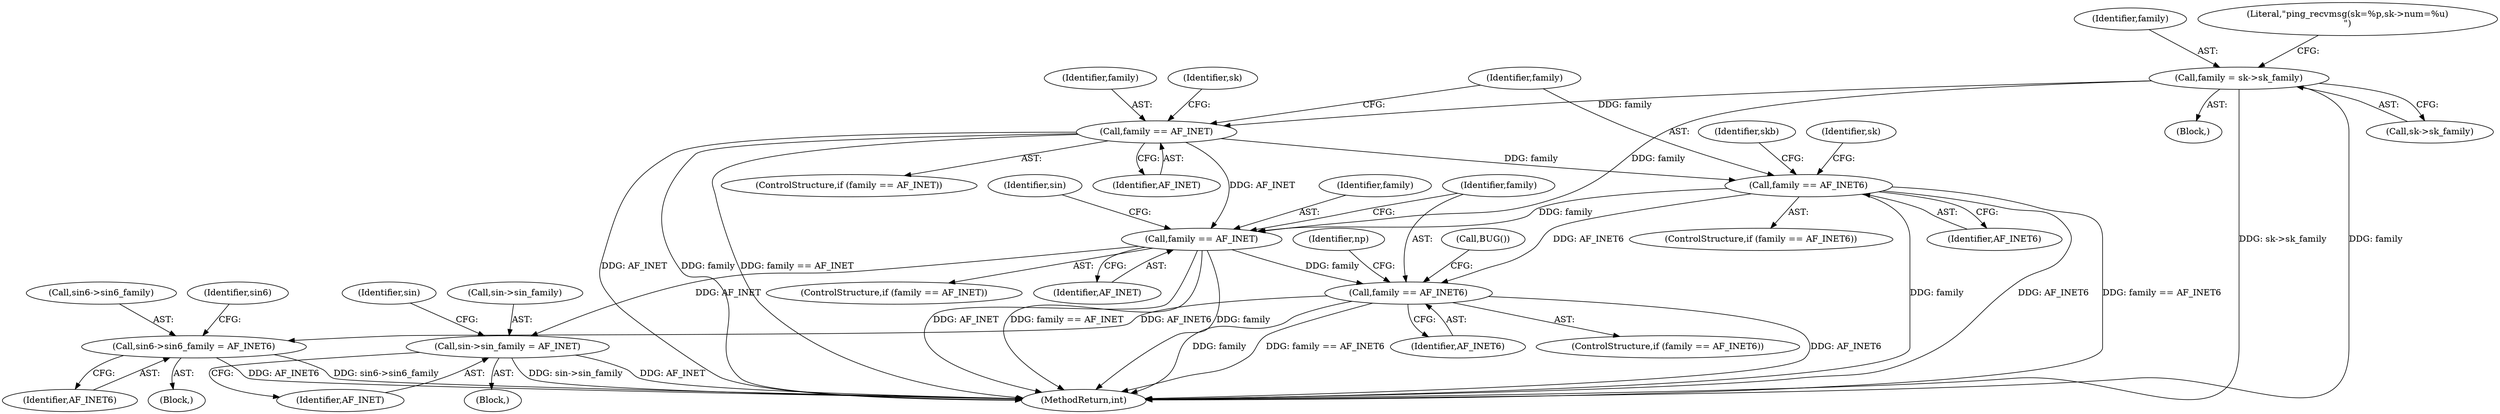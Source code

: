 digraph "0_linux_cf970c002d270c36202bd5b9c2804d3097a52da0@pointer" {
"1000118" [label="(Call,family = sk->sk_family)"];
"1000147" [label="(Call,family == AF_INET)"];
"1000158" [label="(Call,family == AF_INET6)"];
"1000214" [label="(Call,family == AF_INET)"];
"1000229" [label="(Call,sin->sin_family = AF_INET)"];
"1000273" [label="(Call,family == AF_INET6)"];
"1000298" [label="(Call,sin6->sin6_family = AF_INET6)"];
"1000236" [label="(Identifier,sin)"];
"1000230" [label="(Call,sin->sin_family)"];
"1000118" [label="(Call,family = sk->sk_family)"];
"1000275" [label="(Identifier,AF_INET6)"];
"1000305" [label="(Identifier,sin6)"];
"1000119" [label="(Identifier,family)"];
"1000298" [label="(Call,sin6->sin6_family = AF_INET6)"];
"1000160" [label="(Identifier,AF_INET6)"];
"1000362" [label="(Call,BUG())"];
"1000159" [label="(Identifier,family)"];
"1000216" [label="(Identifier,AF_INET)"];
"1000233" [label="(Identifier,AF_INET)"];
"1000120" [label="(Call,sk->sk_family)"];
"1000153" [label="(Identifier,sk)"];
"1000213" [label="(ControlStructure,if (family == AF_INET))"];
"1000228" [label="(Block,)"];
"1000274" [label="(Identifier,family)"];
"1000111" [label="(Block,)"];
"1000215" [label="(Identifier,family)"];
"1000273" [label="(Call,family == AF_INET6)"];
"1000157" [label="(ControlStructure,if (family == AF_INET6))"];
"1000229" [label="(Call,sin->sin_family = AF_INET)"];
"1000220" [label="(Identifier,sin)"];
"1000147" [label="(Call,family == AF_INET)"];
"1000302" [label="(Identifier,AF_INET6)"];
"1000299" [label="(Call,sin6->sin6_family)"];
"1000376" [label="(MethodReturn,int)"];
"1000272" [label="(ControlStructure,if (family == AF_INET6))"];
"1000297" [label="(Block,)"];
"1000279" [label="(Identifier,np)"];
"1000149" [label="(Identifier,AF_INET)"];
"1000158" [label="(Call,family == AF_INET6)"];
"1000127" [label="(Literal,\"ping_recvmsg(sk=%p,sk->num=%u)\n\")"];
"1000168" [label="(Identifier,skb)"];
"1000146" [label="(ControlStructure,if (family == AF_INET))"];
"1000148" [label="(Identifier,family)"];
"1000214" [label="(Call,family == AF_INET)"];
"1000164" [label="(Identifier,sk)"];
"1000118" -> "1000111"  [label="AST: "];
"1000118" -> "1000120"  [label="CFG: "];
"1000119" -> "1000118"  [label="AST: "];
"1000120" -> "1000118"  [label="AST: "];
"1000127" -> "1000118"  [label="CFG: "];
"1000118" -> "1000376"  [label="DDG: sk->sk_family"];
"1000118" -> "1000376"  [label="DDG: family"];
"1000118" -> "1000147"  [label="DDG: family"];
"1000118" -> "1000214"  [label="DDG: family"];
"1000147" -> "1000146"  [label="AST: "];
"1000147" -> "1000149"  [label="CFG: "];
"1000148" -> "1000147"  [label="AST: "];
"1000149" -> "1000147"  [label="AST: "];
"1000153" -> "1000147"  [label="CFG: "];
"1000159" -> "1000147"  [label="CFG: "];
"1000147" -> "1000376"  [label="DDG: AF_INET"];
"1000147" -> "1000376"  [label="DDG: family"];
"1000147" -> "1000376"  [label="DDG: family == AF_INET"];
"1000147" -> "1000158"  [label="DDG: family"];
"1000147" -> "1000214"  [label="DDG: AF_INET"];
"1000158" -> "1000157"  [label="AST: "];
"1000158" -> "1000160"  [label="CFG: "];
"1000159" -> "1000158"  [label="AST: "];
"1000160" -> "1000158"  [label="AST: "];
"1000164" -> "1000158"  [label="CFG: "];
"1000168" -> "1000158"  [label="CFG: "];
"1000158" -> "1000376"  [label="DDG: family"];
"1000158" -> "1000376"  [label="DDG: AF_INET6"];
"1000158" -> "1000376"  [label="DDG: family == AF_INET6"];
"1000158" -> "1000214"  [label="DDG: family"];
"1000158" -> "1000273"  [label="DDG: AF_INET6"];
"1000214" -> "1000213"  [label="AST: "];
"1000214" -> "1000216"  [label="CFG: "];
"1000215" -> "1000214"  [label="AST: "];
"1000216" -> "1000214"  [label="AST: "];
"1000220" -> "1000214"  [label="CFG: "];
"1000274" -> "1000214"  [label="CFG: "];
"1000214" -> "1000376"  [label="DDG: AF_INET"];
"1000214" -> "1000376"  [label="DDG: family == AF_INET"];
"1000214" -> "1000376"  [label="DDG: family"];
"1000214" -> "1000229"  [label="DDG: AF_INET"];
"1000214" -> "1000273"  [label="DDG: family"];
"1000229" -> "1000228"  [label="AST: "];
"1000229" -> "1000233"  [label="CFG: "];
"1000230" -> "1000229"  [label="AST: "];
"1000233" -> "1000229"  [label="AST: "];
"1000236" -> "1000229"  [label="CFG: "];
"1000229" -> "1000376"  [label="DDG: AF_INET"];
"1000229" -> "1000376"  [label="DDG: sin->sin_family"];
"1000273" -> "1000272"  [label="AST: "];
"1000273" -> "1000275"  [label="CFG: "];
"1000274" -> "1000273"  [label="AST: "];
"1000275" -> "1000273"  [label="AST: "];
"1000279" -> "1000273"  [label="CFG: "];
"1000362" -> "1000273"  [label="CFG: "];
"1000273" -> "1000376"  [label="DDG: AF_INET6"];
"1000273" -> "1000376"  [label="DDG: family"];
"1000273" -> "1000376"  [label="DDG: family == AF_INET6"];
"1000273" -> "1000298"  [label="DDG: AF_INET6"];
"1000298" -> "1000297"  [label="AST: "];
"1000298" -> "1000302"  [label="CFG: "];
"1000299" -> "1000298"  [label="AST: "];
"1000302" -> "1000298"  [label="AST: "];
"1000305" -> "1000298"  [label="CFG: "];
"1000298" -> "1000376"  [label="DDG: sin6->sin6_family"];
"1000298" -> "1000376"  [label="DDG: AF_INET6"];
}
